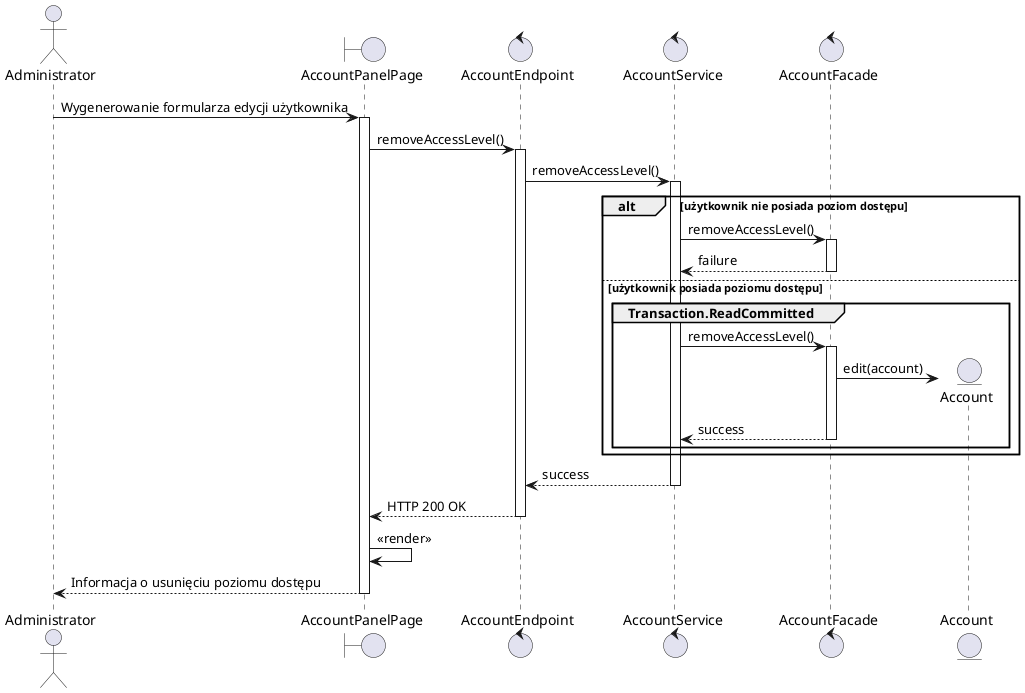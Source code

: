 @startuml MOK.6

actor Administrator as admin
boundary AccountPanelPage as gui
control AccountEndpoint as controller
control AccountService as service
control AccountFacade as facade
entity Account as account

admin -> gui ++ : Wygenerowanie formularza edycji użytkownika
gui -> controller ++ : removeAccessLevel()
controller -> service ++ : removeAccessLevel() 

alt użytkownik nie posiada poziom dostępu
    service -> facade ++ : removeAccessLevel()
    return failure
else użytkownik posiada poziomu dostępu
    group Transaction.ReadCommitted
        service -> facade ++ : removeAccessLevel()
        facade -> account ** : edit(account)
    return success
    end
end

return success
return HTTP 200 OK
gui -> gui : <<render>>
return Informacja o usunięciu poziomu dostępu


@enduml